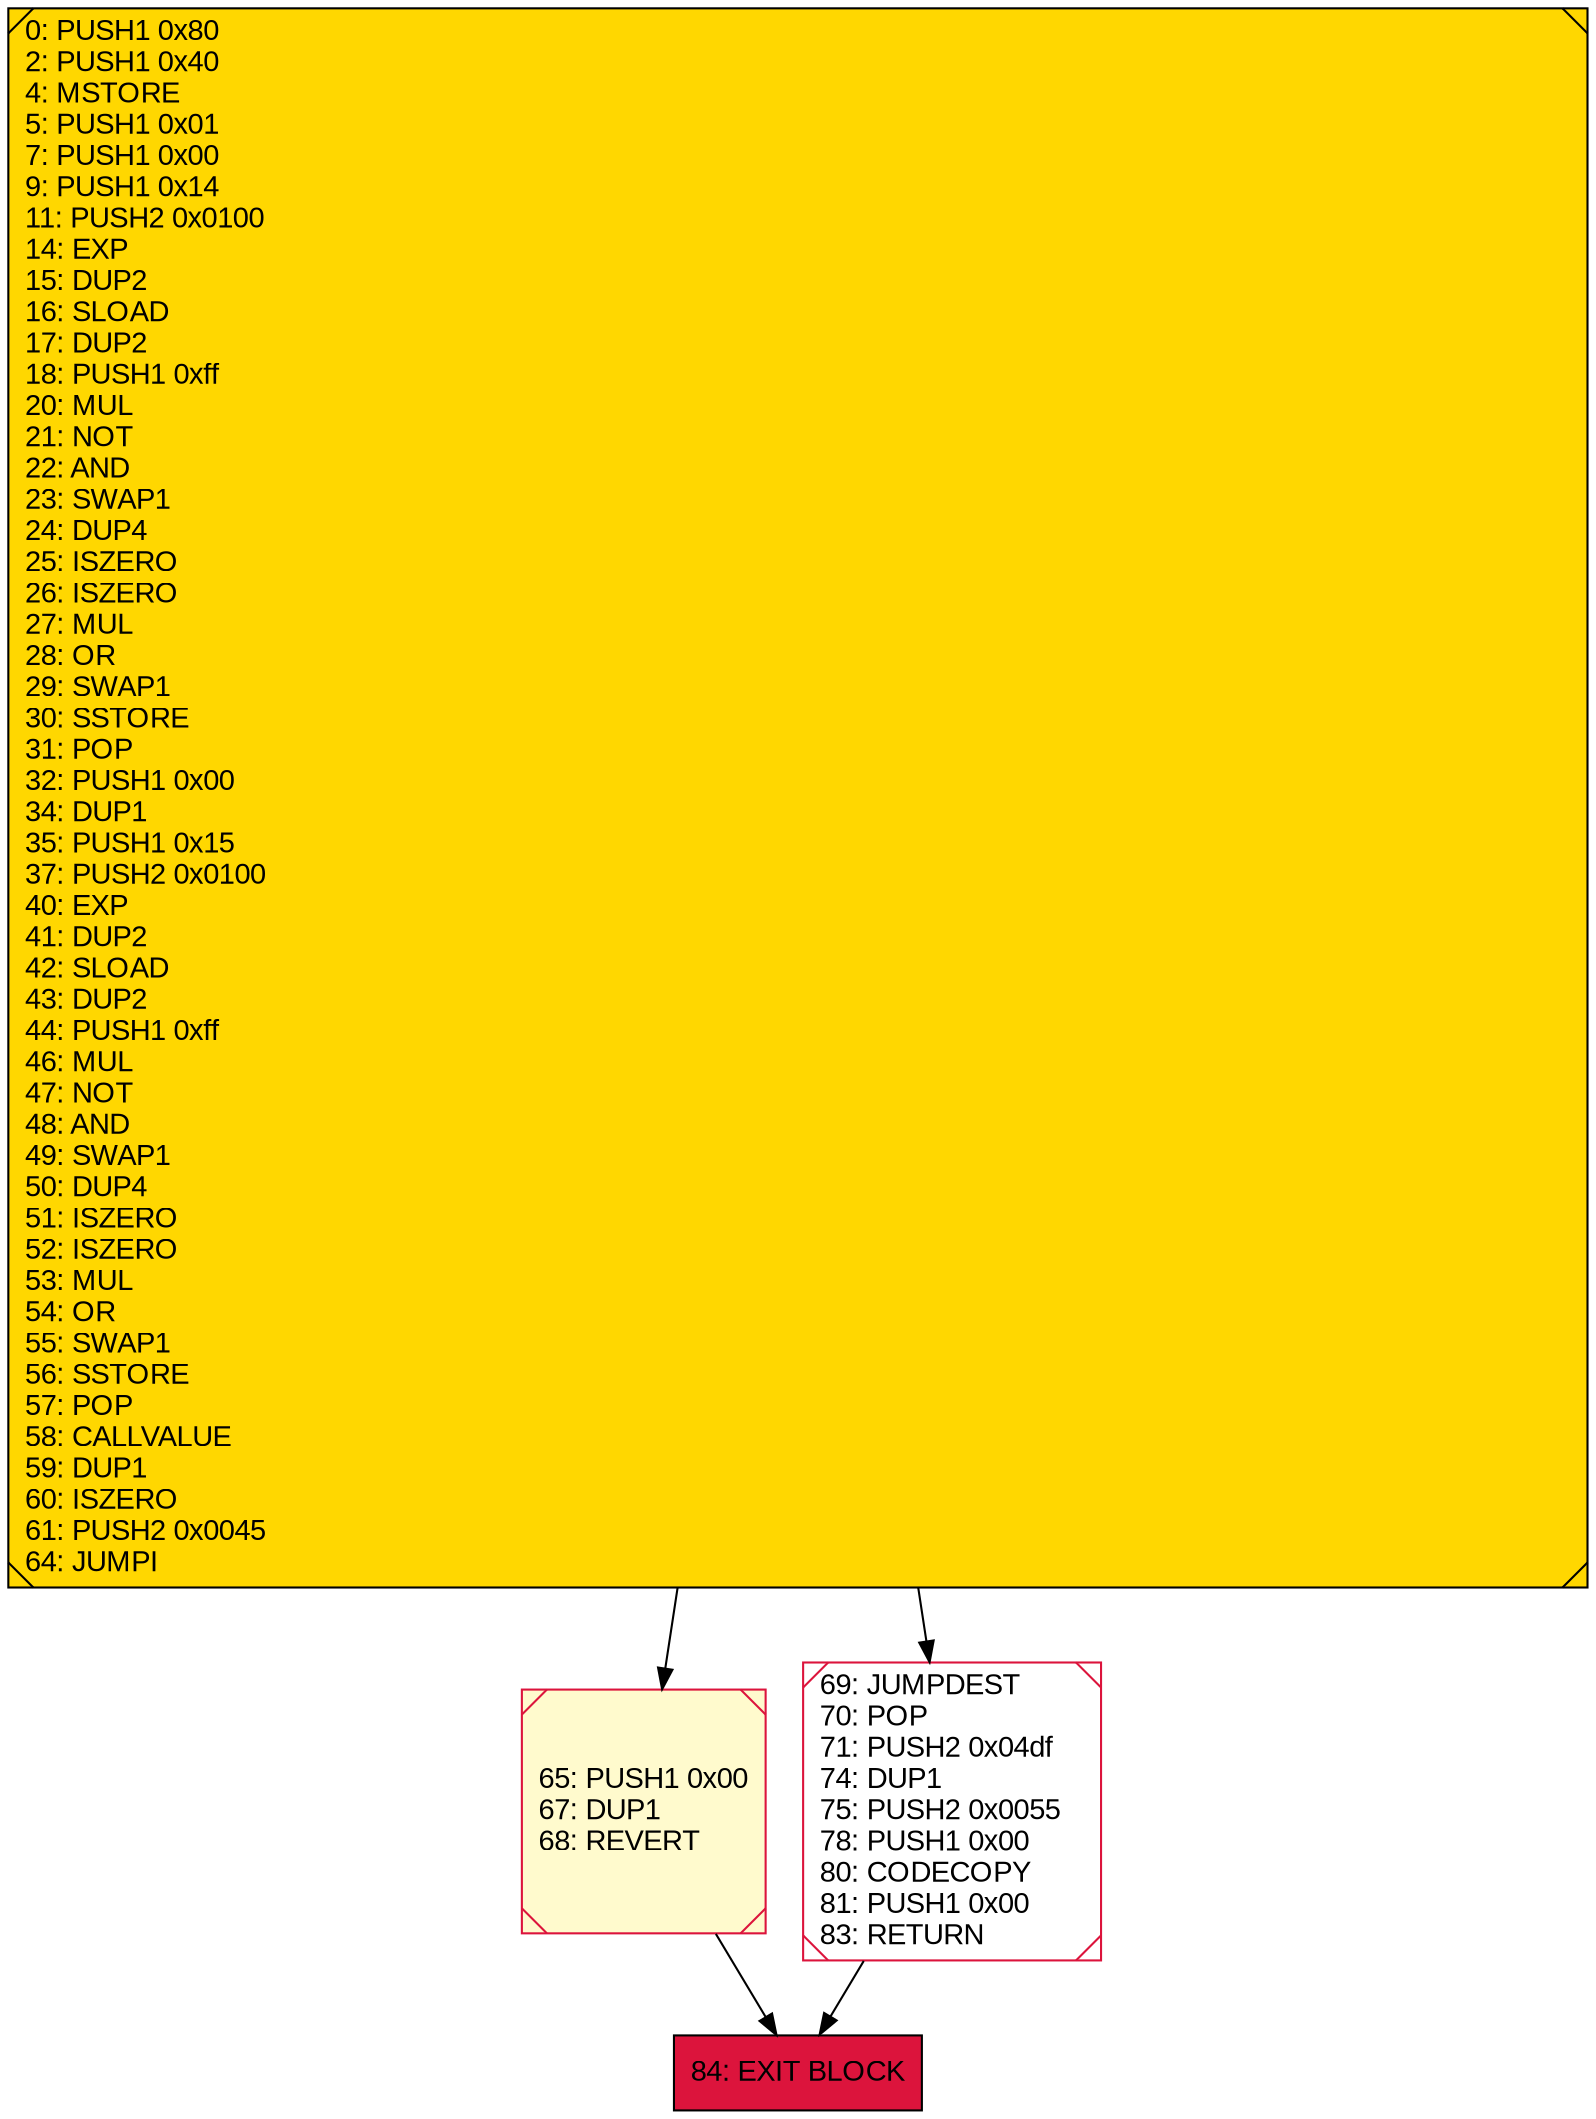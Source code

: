 digraph G {
bgcolor=transparent rankdir=UD;
node [shape=box style=filled color=black fillcolor=white fontname=arial fontcolor=black];
65 [label="65: PUSH1 0x00\l67: DUP1\l68: REVERT\l" fillcolor=lemonchiffon shape=Msquare color=crimson ];
84 [label="84: EXIT BLOCK\l" fillcolor=crimson ];
69 [label="69: JUMPDEST\l70: POP\l71: PUSH2 0x04df\l74: DUP1\l75: PUSH2 0x0055\l78: PUSH1 0x00\l80: CODECOPY\l81: PUSH1 0x00\l83: RETURN\l" shape=Msquare color=crimson ];
0 [label="0: PUSH1 0x80\l2: PUSH1 0x40\l4: MSTORE\l5: PUSH1 0x01\l7: PUSH1 0x00\l9: PUSH1 0x14\l11: PUSH2 0x0100\l14: EXP\l15: DUP2\l16: SLOAD\l17: DUP2\l18: PUSH1 0xff\l20: MUL\l21: NOT\l22: AND\l23: SWAP1\l24: DUP4\l25: ISZERO\l26: ISZERO\l27: MUL\l28: OR\l29: SWAP1\l30: SSTORE\l31: POP\l32: PUSH1 0x00\l34: DUP1\l35: PUSH1 0x15\l37: PUSH2 0x0100\l40: EXP\l41: DUP2\l42: SLOAD\l43: DUP2\l44: PUSH1 0xff\l46: MUL\l47: NOT\l48: AND\l49: SWAP1\l50: DUP4\l51: ISZERO\l52: ISZERO\l53: MUL\l54: OR\l55: SWAP1\l56: SSTORE\l57: POP\l58: CALLVALUE\l59: DUP1\l60: ISZERO\l61: PUSH2 0x0045\l64: JUMPI\l" fillcolor=lemonchiffon shape=Msquare fillcolor=gold ];
69 -> 84;
65 -> 84;
0 -> 65;
0 -> 69;
}